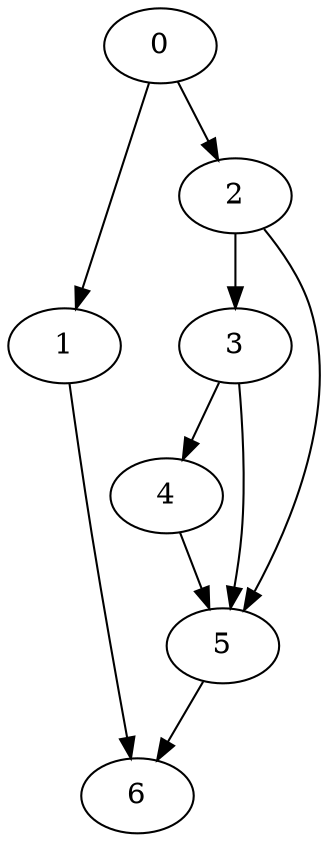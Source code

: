 digraph {
	0
	1
	2
	3
	4
	5
	6
	0 -> 1
	0 -> 2
	2 -> 3
	3 -> 4
	2 -> 5
	3 -> 5
	4 -> 5
	1 -> 6
	5 -> 6
}

